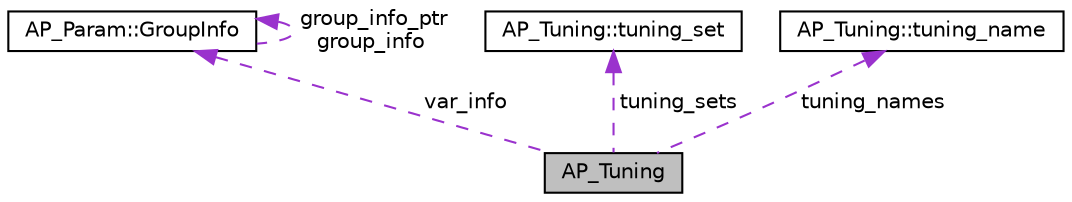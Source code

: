 digraph "AP_Tuning"
{
 // INTERACTIVE_SVG=YES
  edge [fontname="Helvetica",fontsize="10",labelfontname="Helvetica",labelfontsize="10"];
  node [fontname="Helvetica",fontsize="10",shape=record];
  Node1 [label="AP_Tuning",height=0.2,width=0.4,color="black", fillcolor="grey75", style="filled", fontcolor="black"];
  Node2 -> Node1 [dir="back",color="darkorchid3",fontsize="10",style="dashed",label=" var_info" ,fontname="Helvetica"];
  Node2 [label="AP_Param::GroupInfo",height=0.2,width=0.4,color="black", fillcolor="white", style="filled",URL="$structAP__Param_1_1GroupInfo.html"];
  Node2 -> Node2 [dir="back",color="darkorchid3",fontsize="10",style="dashed",label=" group_info_ptr\ngroup_info" ,fontname="Helvetica"];
  Node3 -> Node1 [dir="back",color="darkorchid3",fontsize="10",style="dashed",label=" tuning_sets" ,fontname="Helvetica"];
  Node3 [label="AP_Tuning::tuning_set",height=0.2,width=0.4,color="black", fillcolor="white", style="filled",URL="$structAP__Tuning_1_1tuning__set.html"];
  Node4 -> Node1 [dir="back",color="darkorchid3",fontsize="10",style="dashed",label=" tuning_names" ,fontname="Helvetica"];
  Node4 [label="AP_Tuning::tuning_name",height=0.2,width=0.4,color="black", fillcolor="white", style="filled",URL="$structAP__Tuning_1_1tuning__name.html"];
}
